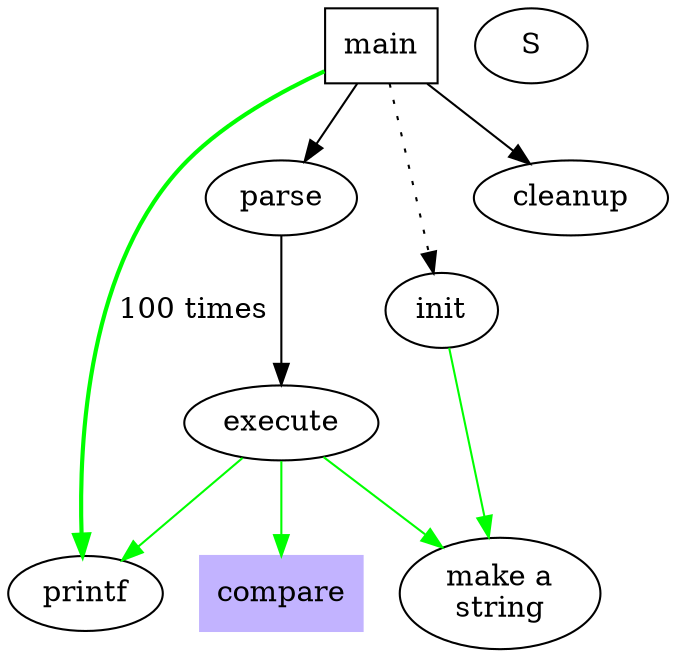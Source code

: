 digraph G{

    size = "5, 5";//图片大小
    main[shape=box];/*形状*/

    main->parse;
    parse->execute;

    main->init[style = dotted];//虚线

    main->cleanup;
    edge[color = green]; // 连接线的颜色

    execute->{make_string; printf}//连接两个

    init->make_string;
    main->printf[style=bold, label="100 times"];//线的 label

    make_string[label = "make a\nstring"]// \n, 这个node的label，注意和上一行的区别
S
    node[shape = box, style = filled, color = ".7.3 1.0"];//一个node的属性

    execute->compare;
}